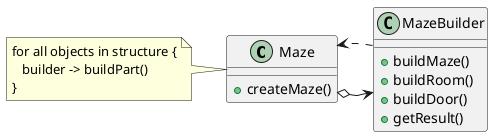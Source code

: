 @startuml

Maze o-> MazeBuilder
MazeBuilder .> Maze

class Maze{
+ createMaze()
}

note left of Maze
 for all objects in structure {
    builder -> buildPart()
 }
end note

class MazeBuilder{
+ buildMaze()
+ buildRoom()
+ buildDoor()
+ getResult()
}

@enduml